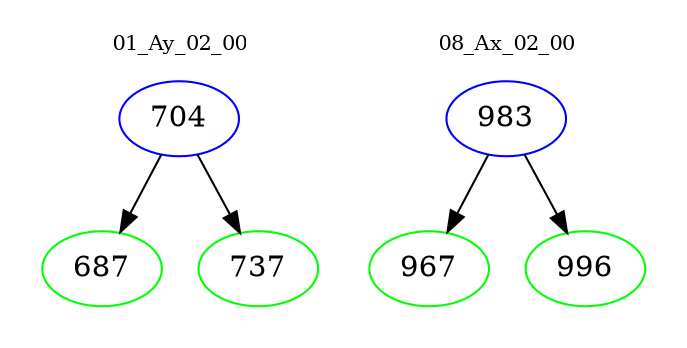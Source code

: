 digraph{
subgraph cluster_0 {
color = white
label = "01_Ay_02_00";
fontsize=10;
T0_704 [label="704", color="blue"]
T0_704 -> T0_687 [color="black"]
T0_687 [label="687", color="green"]
T0_704 -> T0_737 [color="black"]
T0_737 [label="737", color="green"]
}
subgraph cluster_1 {
color = white
label = "08_Ax_02_00";
fontsize=10;
T1_983 [label="983", color="blue"]
T1_983 -> T1_967 [color="black"]
T1_967 [label="967", color="green"]
T1_983 -> T1_996 [color="black"]
T1_996 [label="996", color="green"]
}
}
